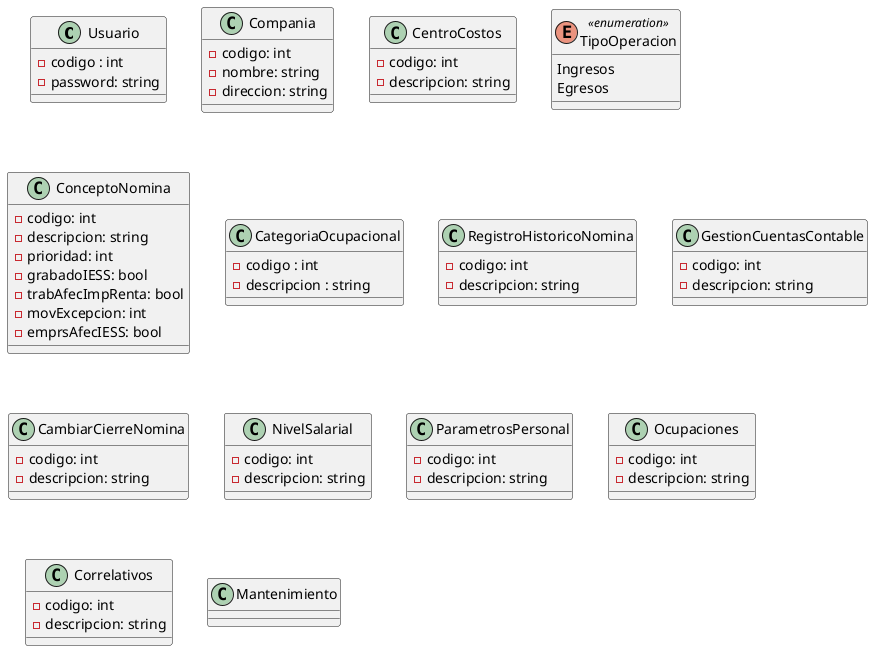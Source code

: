@startuml TTHHH

class Usuario{
    -codigo : int
    -password: string
}

class Compania{
    -codigo: int
    -nombre: string
    -direccion: string
}

class CentroCostos{
    -codigo: int
    -descripcion: string
}

enum TipoOperacion <<enumeration>>{
    Ingresos
    Egresos
}

class ConceptoNomina{
    -codigo: int
    -descripcion: string
    -prioridad: int
    -grabadoIESS: bool
    -trabAfecImpRenta: bool
    -movExcepcion: int
    -emprsAfecIESS: bool
}

class CategoriaOcupacional{
    -codigo : int
    -descripcion : string
}

class RegistroHistoricoNomina{
    -codigo: int
    -descripcion: string
}

class GestionCuentasContable{
    -codigo: int
    -descripcion: string
}

class CambiarCierreNomina{
    -codigo: int
    -descripcion: string
}

class NivelSalarial{
    -codigo: int
    -descripcion: string
}

class ParametrosPersonal{
    -codigo: int
    -descripcion: string
}

class Ocupaciones{
    -codigo: int
    -descripcion: string
}

class Correlativos{
    -codigo: int
    -descripcion: string
}

class Mantenimiento{
}

@enduml